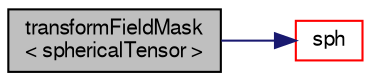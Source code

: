 digraph "transformFieldMask&lt; sphericalTensor &gt;"
{
  bgcolor="transparent";
  edge [fontname="FreeSans",fontsize="10",labelfontname="FreeSans",labelfontsize="10"];
  node [fontname="FreeSans",fontsize="10",shape=record];
  rankdir="LR";
  Node67784 [label="transformFieldMask\l\< sphericalTensor \>",height=0.2,width=0.4,color="black", fillcolor="grey75", style="filled", fontcolor="black"];
  Node67784 -> Node67785 [color="midnightblue",fontsize="10",style="solid",fontname="FreeSans"];
  Node67785 [label="sph",height=0.2,width=0.4,color="red",URL="$a21124.html#a4c231344f4746c48a3607f02e46a1a37",tooltip="Return the spherical part of a diagonal tensor. "];
}
